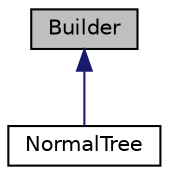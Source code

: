 digraph "Builder"
{
  edge [fontname="Helvetica",fontsize="10",labelfontname="Helvetica",labelfontsize="10"];
  node [fontname="Helvetica",fontsize="10",shape=record];
  Node0 [label="Builder",height=0.2,width=0.4,color="black", fillcolor="grey75", style="filled", fontcolor="black"];
  Node0 -> Node1 [dir="back",color="midnightblue",fontsize="10",style="solid",fontname="Helvetica"];
  Node1 [label="NormalTree",height=0.2,width=0.4,color="black", fillcolor="white", style="filled",URL="$classNormalTree.html",tooltip="La clase NormalTree contiene las funciones getTronco, getHojas, getRamas; asi como loset sets de esta..."];
}
